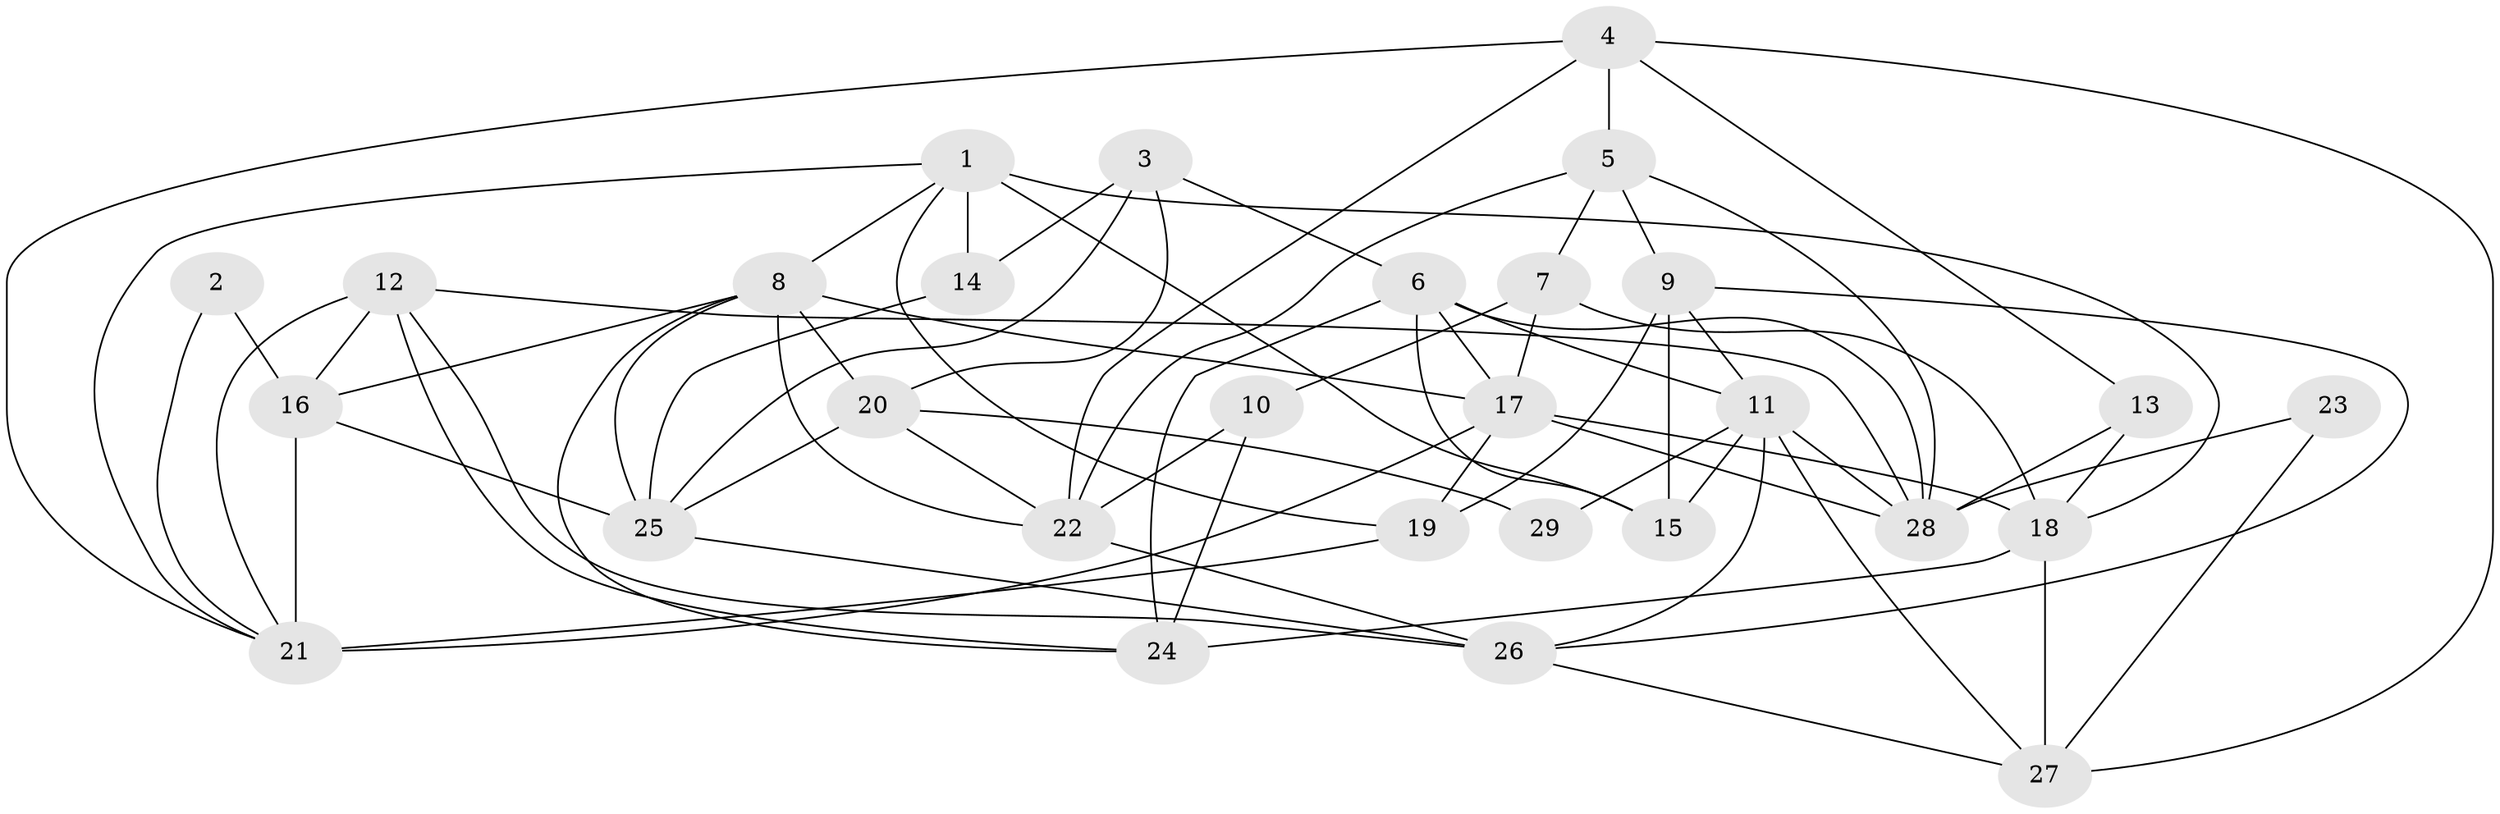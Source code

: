 // original degree distribution, {2: 0.12962962962962962, 3: 0.3148148148148148, 7: 0.037037037037037035, 4: 0.2037037037037037, 6: 0.09259259259259259, 5: 0.2037037037037037, 8: 0.018518518518518517}
// Generated by graph-tools (version 1.1) at 2025/02/03/09/25 03:02:00]
// undirected, 29 vertices, 71 edges
graph export_dot {
graph [start="1"]
  node [color=gray90,style=filled];
  1;
  2;
  3;
  4;
  5;
  6;
  7;
  8;
  9;
  10;
  11;
  12;
  13;
  14;
  15;
  16;
  17;
  18;
  19;
  20;
  21;
  22;
  23;
  24;
  25;
  26;
  27;
  28;
  29;
  1 -- 8 [weight=1.0];
  1 -- 14 [weight=2.0];
  1 -- 15 [weight=2.0];
  1 -- 18 [weight=1.0];
  1 -- 19 [weight=1.0];
  1 -- 21 [weight=1.0];
  2 -- 16 [weight=1.0];
  2 -- 21 [weight=1.0];
  3 -- 6 [weight=1.0];
  3 -- 14 [weight=1.0];
  3 -- 20 [weight=1.0];
  3 -- 25 [weight=1.0];
  4 -- 5 [weight=1.0];
  4 -- 13 [weight=1.0];
  4 -- 21 [weight=1.0];
  4 -- 22 [weight=1.0];
  4 -- 27 [weight=1.0];
  5 -- 7 [weight=1.0];
  5 -- 9 [weight=1.0];
  5 -- 22 [weight=1.0];
  5 -- 28 [weight=1.0];
  6 -- 11 [weight=1.0];
  6 -- 15 [weight=1.0];
  6 -- 17 [weight=1.0];
  6 -- 24 [weight=1.0];
  6 -- 28 [weight=1.0];
  7 -- 10 [weight=1.0];
  7 -- 17 [weight=1.0];
  7 -- 18 [weight=1.0];
  8 -- 16 [weight=1.0];
  8 -- 17 [weight=1.0];
  8 -- 20 [weight=1.0];
  8 -- 22 [weight=1.0];
  8 -- 24 [weight=1.0];
  8 -- 25 [weight=1.0];
  9 -- 11 [weight=1.0];
  9 -- 15 [weight=2.0];
  9 -- 19 [weight=1.0];
  9 -- 26 [weight=1.0];
  10 -- 22 [weight=2.0];
  10 -- 24 [weight=1.0];
  11 -- 15 [weight=1.0];
  11 -- 26 [weight=1.0];
  11 -- 27 [weight=1.0];
  11 -- 28 [weight=2.0];
  11 -- 29 [weight=1.0];
  12 -- 16 [weight=1.0];
  12 -- 21 [weight=1.0];
  12 -- 24 [weight=1.0];
  12 -- 26 [weight=1.0];
  12 -- 28 [weight=1.0];
  13 -- 18 [weight=1.0];
  13 -- 28 [weight=1.0];
  14 -- 25 [weight=1.0];
  16 -- 21 [weight=2.0];
  16 -- 25 [weight=2.0];
  17 -- 18 [weight=1.0];
  17 -- 19 [weight=2.0];
  17 -- 21 [weight=2.0];
  17 -- 28 [weight=1.0];
  18 -- 24 [weight=1.0];
  18 -- 27 [weight=1.0];
  19 -- 21 [weight=1.0];
  20 -- 22 [weight=1.0];
  20 -- 25 [weight=1.0];
  20 -- 29 [weight=1.0];
  22 -- 26 [weight=1.0];
  23 -- 27 [weight=1.0];
  23 -- 28 [weight=2.0];
  25 -- 26 [weight=1.0];
  26 -- 27 [weight=1.0];
}
